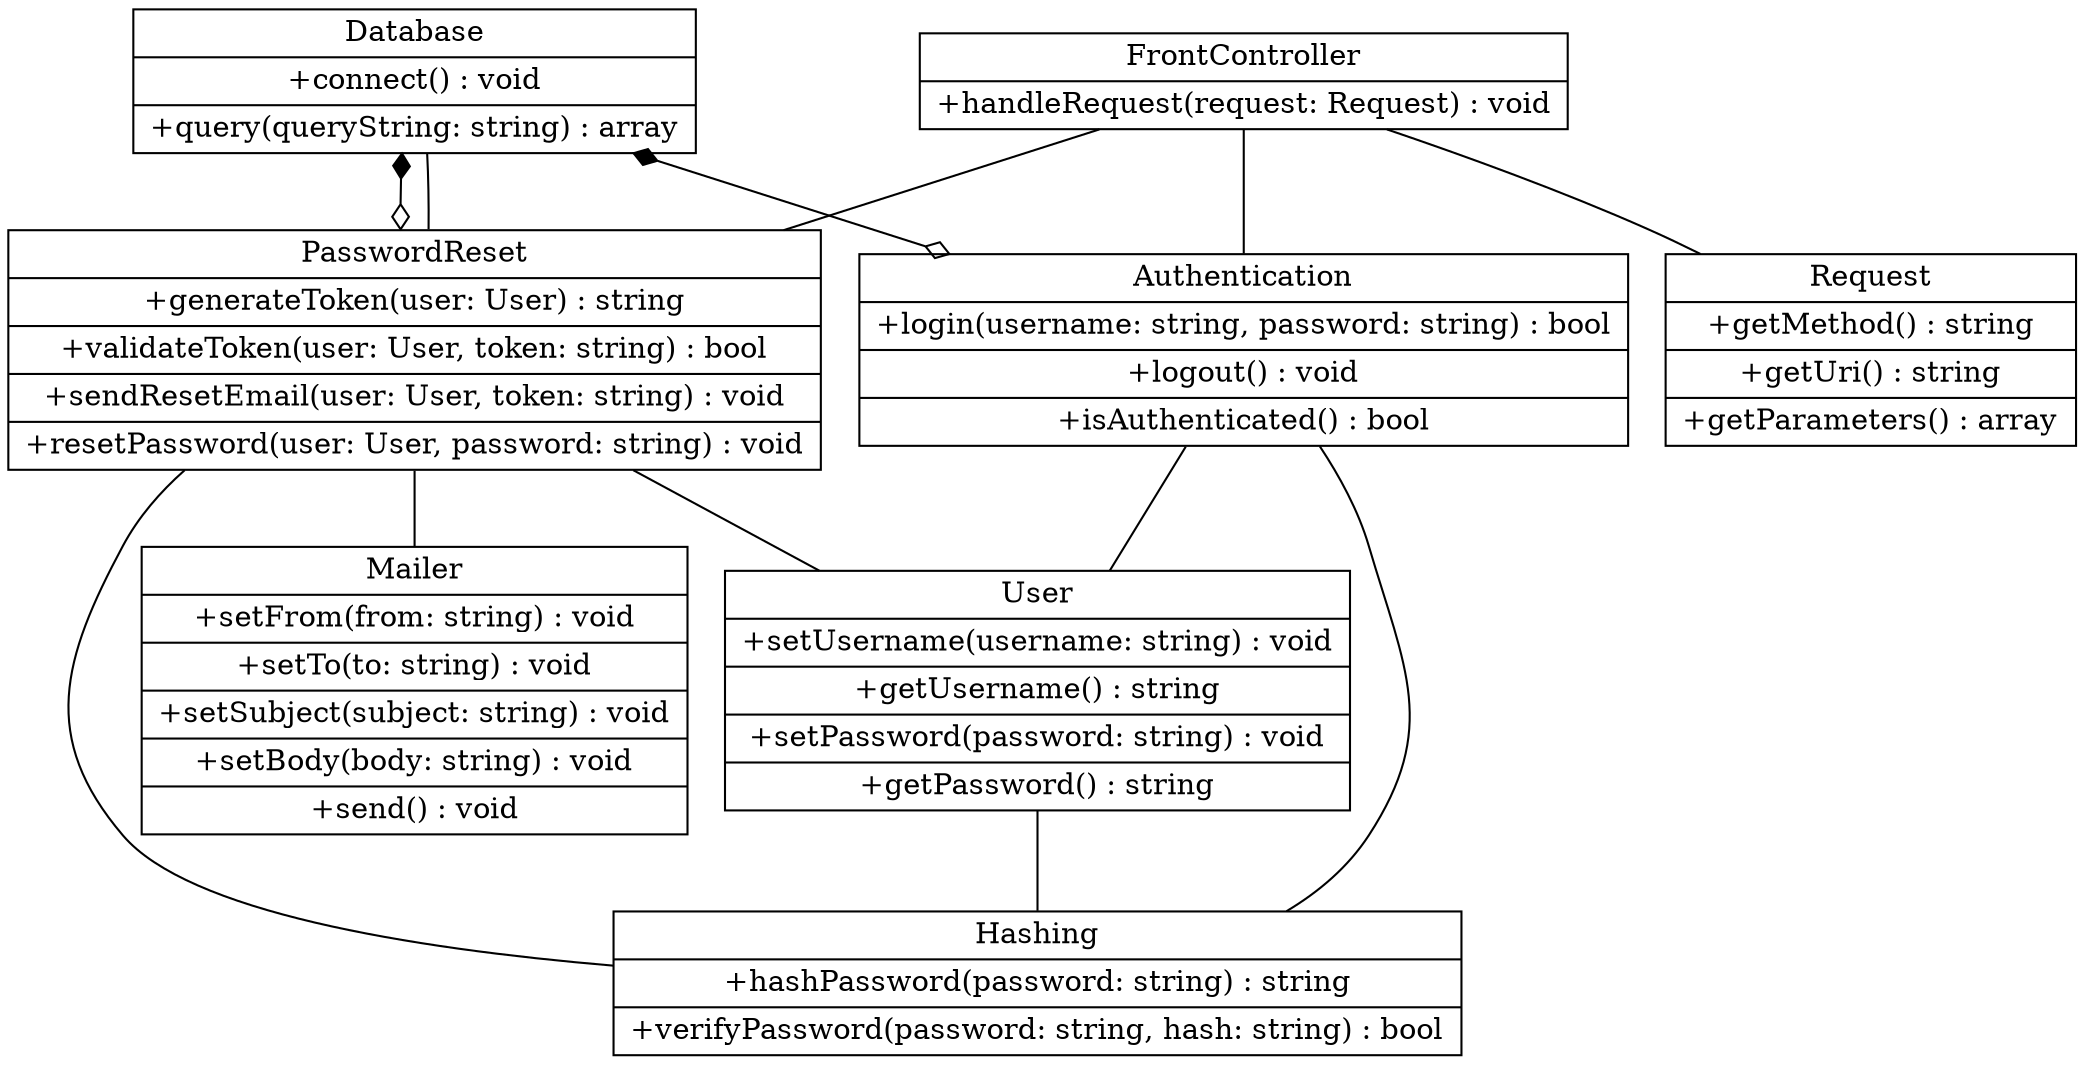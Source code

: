 digraph UML_Class_diagram {
  node [shape=record];

  /* Database class */
  database [label="{Database|+connect() : void|+query(queryString: string) : array}"];

  /* User class */
  user [label="{User|+setUsername(username: string) : void|+getUsername() : string|+setPassword(password: string) : void|+getPassword() : string}"];

  /* Hashing trait */
  hashing [label="{Hashing|+hashPassword(password: string) : string|+verifyPassword(password: string, hash: string) : bool}"];

  /* Authentication class */
  authentication [label="{Authentication|+login(username: string, password: string) : bool|+logout() : void|+isAuthenticated() : bool}"];

  /* Mailer class */
  mailer [label="{Mailer|+setFrom(from: string) : void|+setTo(to: string) : void|+setSubject(subject: string) : void|+setBody(body: string) : void|+send() : void}"];

  /* PasswordReset class */
  password_reset [label="{PasswordReset|+generateToken(user: User) : string|+validateToken(user: User, token: string) : bool|+sendResetEmail(user: User, token: string) : void|+resetPassword(user: User, password: string) : void}"];

  /* Front Controller */
  front_controller [label="{FrontController|+handleRequest(request: Request) : void}"];

  /* Request class */
  request [label="{Request|+getMethod() : string|+getUri() : string|+getParameters() : array}"];

  /* Connect Database to Authentication and PasswordReset */
  database -> authentication [dir=both, arrowtail=diamond, arrowhead=odiamond];
  database -> password_reset [dir=both, arrowtail=diamond, arrowhead=odiamond];

    /* User uses Hashing trait */
  user -> hashing [arrowhead=onormal, dir=none];

  /* Authentication uses User and Hashing */
  authentication -> user [arrowhead=vee, dir=none];
  authentication -> hashing [arrowhead=vee, dir=none];

  /* PasswordReset uses Database, User, Mailer, and Hashing */
  password_reset -> database [arrowhead=onormal, dir=none];
  password_reset -> user [arrowhead=vee, dir=none];
  password_reset -> mailer [arrowhead=vee, dir=none];
  password_reset -> hashing [arrowhead=vee, dir=none];

  /* Front Controller uses Authentication and PasswordReset */
  front_controller -> authentication [arrowhead=vee, dir=none];
  front_controller -> password_reset [arrowhead=vee, dir=none];

  /* Request is used by Front Controller */
  front_controller -> request [arrowhead=vee, dir=none];
  }
